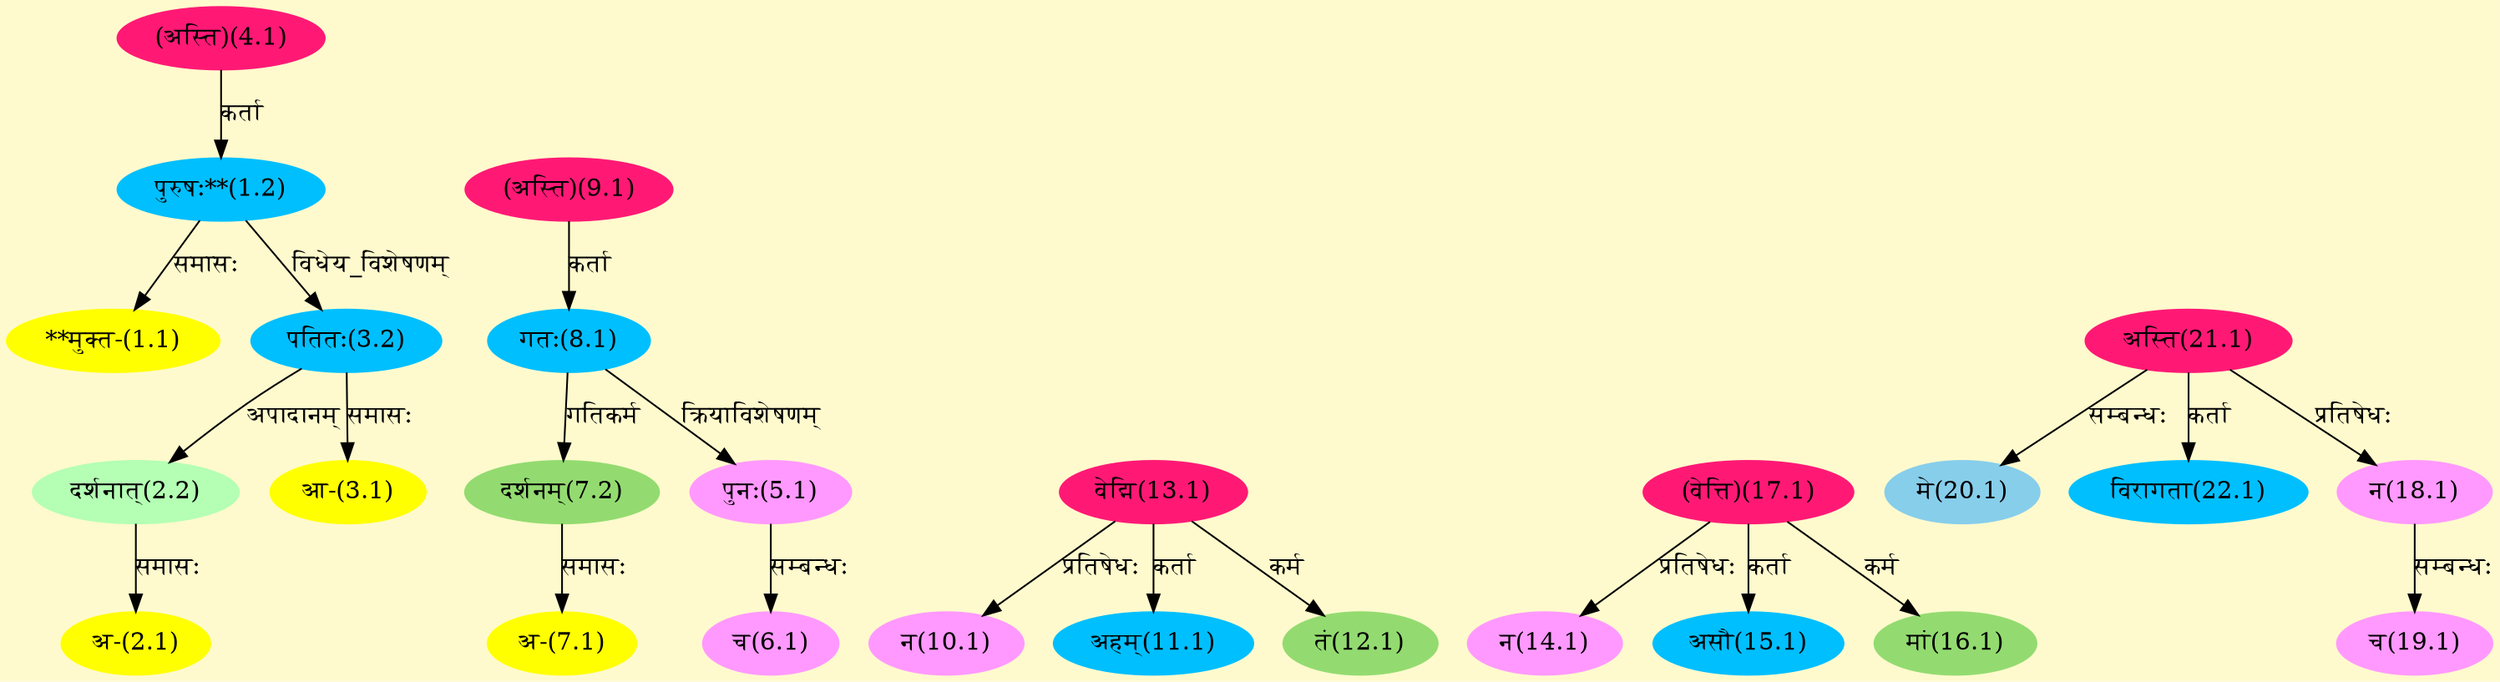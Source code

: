 digraph G{
rankdir=BT;
 compound=true;
 bgcolor="lemonchiffon1";
Node1_1 [style=filled, color="#FFFF00" label = "**मुक्त-(1.1)"]
Node1_2 [style=filled, color="#00BFFF" label = "पुरुषः**(1.2)"]
Node4_1 [style=filled, color="#FF1975" label = "(अस्ति)(4.1)"]
Node2_1 [style=filled, color="#FFFF00" label = "अ-(2.1)"]
Node2_2 [style=filled, color="#B4FFB4" label = "दर्शनात्(2.2)"]
Node3_2 [style=filled, color="#00BFFF" label = "पतितः(3.2)"]
Node3_1 [style=filled, color="#FFFF00" label = "आ-(3.1)"]
Node [style=filled, color="" label = "()"]
Node5_1 [style=filled, color="#FF99FF" label = "पुनः(5.1)"]
Node8_1 [style=filled, color="#00BFFF" label = "गतः(8.1)"]
Node6_1 [style=filled, color="#FF99FF" label = "च(6.1)"]
Node7_1 [style=filled, color="#FFFF00" label = "अ-(7.1)"]
Node7_2 [style=filled, color="#93DB70" label = "दर्शनम्(7.2)"]
Node9_1 [style=filled, color="#FF1975" label = "(अस्ति)(9.1)"]
Node10_1 [style=filled, color="#FF99FF" label = "न(10.1)"]
Node13_1 [style=filled, color="#FF1975" label = "वेद्मि(13.1)"]
Node11_1 [style=filled, color="#00BFFF" label = "अहम्(11.1)"]
Node12_1 [style=filled, color="#93DB70" label = "तं(12.1)"]
Node14_1 [style=filled, color="#FF99FF" label = "न(14.1)"]
Node17_1 [style=filled, color="#FF1975" label = "(वेत्ति)(17.1)"]
Node15_1 [style=filled, color="#00BFFF" label = "असौ(15.1)"]
Node16_1 [style=filled, color="#93DB70" label = "मां(16.1)"]
Node18_1 [style=filled, color="#FF99FF" label = "न(18.1)"]
Node21_1 [style=filled, color="#FF1975" label = "अस्ति(21.1)"]
Node19_1 [style=filled, color="#FF99FF" label = "च(19.1)"]
Node20_1 [style=filled, color="#87CEEB" label = "मे(20.1)"]
Node22_1 [style=filled, color="#00BFFF" label = "विरागता(22.1)"]
/* Start of Relations section */

Node1_1 -> Node1_2 [  label="समासः"  dir="back" ]
Node1_2 -> Node4_1 [  label="कर्ता"  dir="back" ]
Node2_1 -> Node2_2 [  label="समासः"  dir="back" ]
Node2_2 -> Node3_2 [  label="अपादानम्"  dir="back" ]
Node3_1 -> Node3_2 [  label="समासः"  dir="back" ]
Node3_2 -> Node1_2 [  label="विधेय_विशेषणम्"  dir="back" ]
Node5_1 -> Node8_1 [  label="क्रियाविशेषणम्"  dir="back" ]
Node6_1 -> Node5_1 [  label="सम्बन्धः"  dir="back" ]
Node7_1 -> Node7_2 [  label="समासः"  dir="back" ]
Node7_2 -> Node8_1 [  label="गतिकर्म"  dir="back" ]
Node8_1 -> Node9_1 [  label="कर्ता"  dir="back" ]
Node10_1 -> Node13_1 [  label="प्रतिषेधः"  dir="back" ]
Node11_1 -> Node13_1 [  label="कर्ता"  dir="back" ]
Node12_1 -> Node13_1 [  label="कर्म"  dir="back" ]
Node14_1 -> Node17_1 [  label="प्रतिषेधः"  dir="back" ]
Node15_1 -> Node17_1 [  label="कर्ता"  dir="back" ]
Node16_1 -> Node17_1 [  label="कर्म"  dir="back" ]
Node18_1 -> Node21_1 [  label="प्रतिषेधः"  dir="back" ]
Node19_1 -> Node18_1 [  label="सम्बन्धः"  dir="back" ]
Node20_1 -> Node21_1 [  label="सम्बन्धः"  dir="back" ]
Node22_1 -> Node21_1 [  label="कर्ता"  dir="back" ]
}
